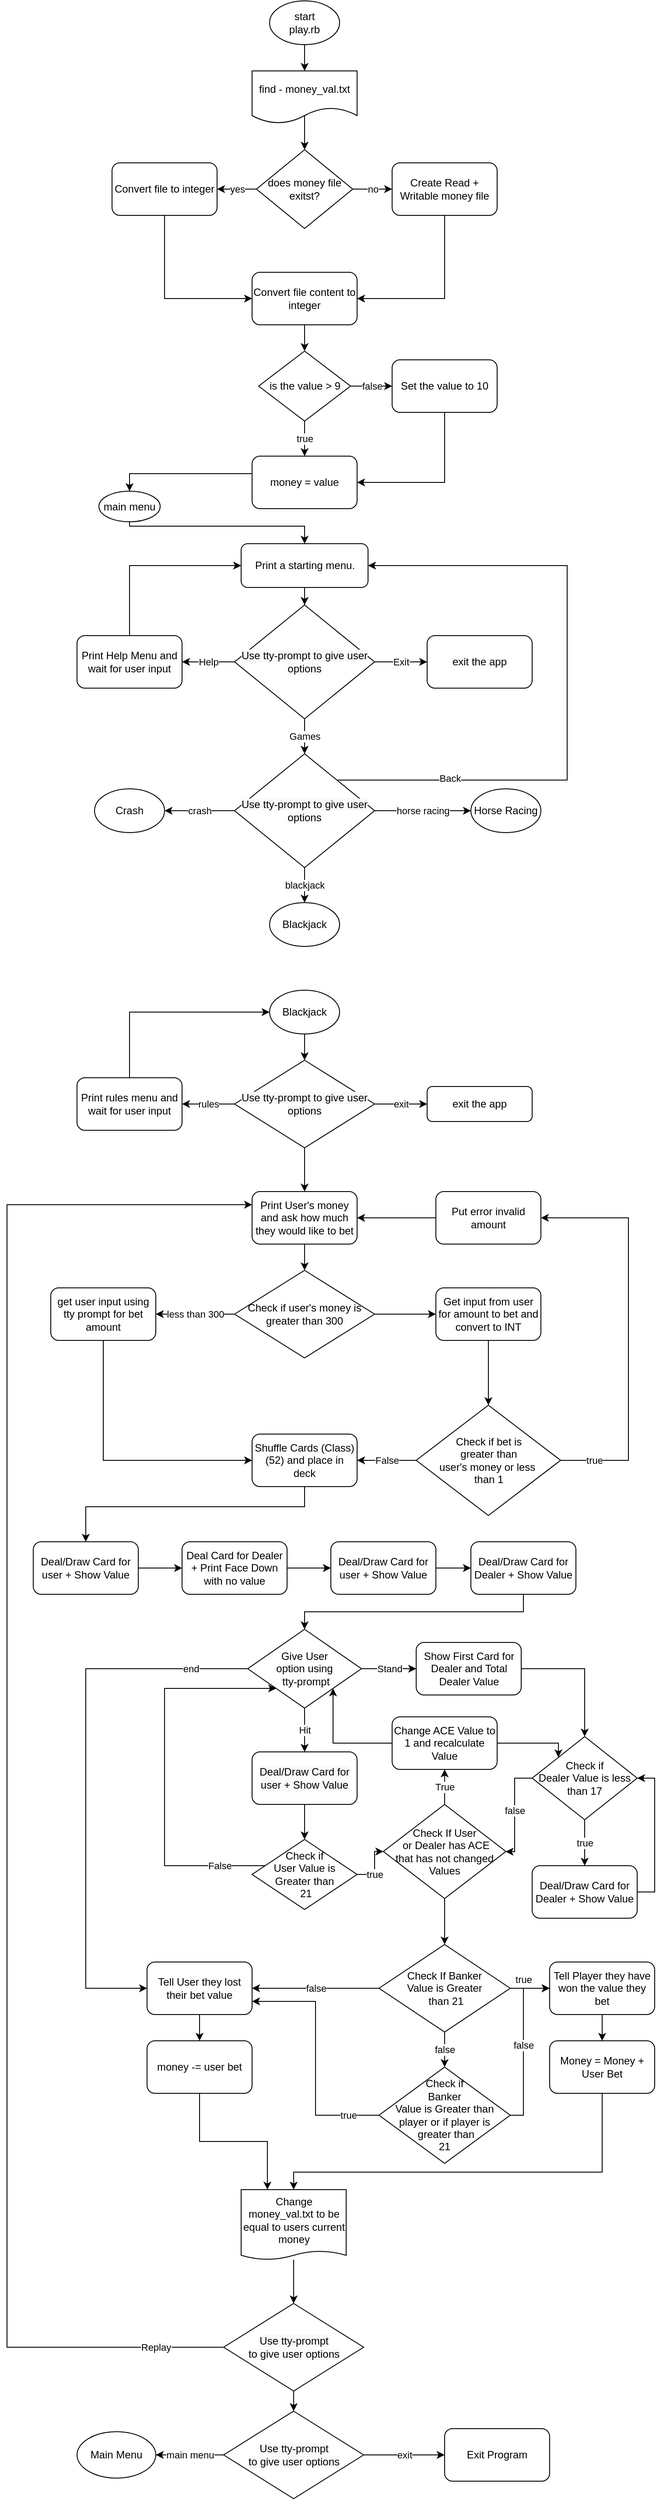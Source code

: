 <mxfile version="13.9.9" type="device"><diagram id="C5RBs43oDa-KdzZeNtuy" name="Page-1"><mxGraphModel dx="1892" dy="1344" grid="1" gridSize="10" guides="1" tooltips="1" connect="1" arrows="1" fold="1" page="1" pageScale="1" pageWidth="827" pageHeight="1169" math="0" shadow="0"><root><mxCell id="WIyWlLk6GJQsqaUBKTNV-0"/><mxCell id="WIyWlLk6GJQsqaUBKTNV-1" parent="WIyWlLk6GJQsqaUBKTNV-0"/><mxCell id="1suSq_pu80wYrE6zqtJM-9" style="edgeStyle=orthogonalEdgeStyle;rounded=0;orthogonalLoop=1;jettySize=auto;html=1;entryX=0.5;entryY=0;entryDx=0;entryDy=0;exitX=0.5;exitY=0.833;exitDx=0;exitDy=0;exitPerimeter=0;" parent="WIyWlLk6GJQsqaUBKTNV-1" source="1suSq_pu80wYrE6zqtJM-25" target="1suSq_pu80wYrE6zqtJM-4" edge="1"><mxGeometry relative="1" as="geometry"><mxPoint x="400" y="210" as="sourcePoint"/></mxGeometry></mxCell><mxCell id="1suSq_pu80wYrE6zqtJM-15" value="no" style="edgeStyle=orthogonalEdgeStyle;rounded=0;orthogonalLoop=1;jettySize=auto;html=1;entryX=0;entryY=0.5;entryDx=0;entryDy=0;" parent="WIyWlLk6GJQsqaUBKTNV-1" source="1suSq_pu80wYrE6zqtJM-4" target="1suSq_pu80wYrE6zqtJM-14" edge="1"><mxGeometry relative="1" as="geometry"/></mxCell><mxCell id="1suSq_pu80wYrE6zqtJM-22" value="yes" style="edgeStyle=orthogonalEdgeStyle;rounded=0;orthogonalLoop=1;jettySize=auto;html=1;" parent="WIyWlLk6GJQsqaUBKTNV-1" source="1suSq_pu80wYrE6zqtJM-4" target="1suSq_pu80wYrE6zqtJM-8" edge="1"><mxGeometry relative="1" as="geometry"/></mxCell><mxCell id="1suSq_pu80wYrE6zqtJM-4" value="does money file exitst?" style="rhombus;whiteSpace=wrap;html=1;" parent="WIyWlLk6GJQsqaUBKTNV-1" vertex="1"><mxGeometry x="345" y="240" width="110" height="90" as="geometry"/></mxCell><mxCell id="1suSq_pu80wYrE6zqtJM-29" style="edgeStyle=orthogonalEdgeStyle;rounded=0;orthogonalLoop=1;jettySize=auto;html=1;entryX=0;entryY=0.5;entryDx=0;entryDy=0;" parent="WIyWlLk6GJQsqaUBKTNV-1" source="1suSq_pu80wYrE6zqtJM-8" target="1suSq_pu80wYrE6zqtJM-27" edge="1"><mxGeometry relative="1" as="geometry"><mxPoint x="240" y="420" as="targetPoint"/><Array as="points"><mxPoint x="240" y="410"/></Array></mxGeometry></mxCell><mxCell id="1suSq_pu80wYrE6zqtJM-8" value="Convert file to integer" style="rounded=1;whiteSpace=wrap;html=1;" parent="WIyWlLk6GJQsqaUBKTNV-1" vertex="1"><mxGeometry x="180" y="255" width="120" height="60" as="geometry"/></mxCell><mxCell id="1suSq_pu80wYrE6zqtJM-30" style="edgeStyle=orthogonalEdgeStyle;rounded=0;orthogonalLoop=1;jettySize=auto;html=1;entryX=1;entryY=0.5;entryDx=0;entryDy=0;" parent="WIyWlLk6GJQsqaUBKTNV-1" source="1suSq_pu80wYrE6zqtJM-14" target="1suSq_pu80wYrE6zqtJM-27" edge="1"><mxGeometry relative="1" as="geometry"><mxPoint x="560" y="420" as="targetPoint"/><Array as="points"><mxPoint x="560" y="410"/></Array></mxGeometry></mxCell><mxCell id="1suSq_pu80wYrE6zqtJM-14" value="Create Read + Writable money file" style="rounded=1;whiteSpace=wrap;html=1;" parent="WIyWlLk6GJQsqaUBKTNV-1" vertex="1"><mxGeometry x="500" y="255" width="120" height="60" as="geometry"/></mxCell><mxCell id="1suSq_pu80wYrE6zqtJM-24" style="edgeStyle=orthogonalEdgeStyle;rounded=0;orthogonalLoop=1;jettySize=auto;html=1;" parent="WIyWlLk6GJQsqaUBKTNV-1" source="1suSq_pu80wYrE6zqtJM-23" edge="1"><mxGeometry relative="1" as="geometry"><mxPoint x="400" y="150" as="targetPoint"/></mxGeometry></mxCell><mxCell id="1suSq_pu80wYrE6zqtJM-23" value="start&lt;br&gt;play.rb" style="ellipse;whiteSpace=wrap;html=1;" parent="WIyWlLk6GJQsqaUBKTNV-1" vertex="1"><mxGeometry x="360" y="70" width="80" height="50" as="geometry"/></mxCell><mxCell id="1suSq_pu80wYrE6zqtJM-25" value="find - money_val.txt" style="shape=document;whiteSpace=wrap;html=1;boundedLbl=1;" parent="WIyWlLk6GJQsqaUBKTNV-1" vertex="1"><mxGeometry x="340" y="150" width="120" height="60" as="geometry"/></mxCell><mxCell id="1suSq_pu80wYrE6zqtJM-32" style="edgeStyle=orthogonalEdgeStyle;rounded=0;orthogonalLoop=1;jettySize=auto;html=1;" parent="WIyWlLk6GJQsqaUBKTNV-1" source="1suSq_pu80wYrE6zqtJM-27" target="1suSq_pu80wYrE6zqtJM-31" edge="1"><mxGeometry relative="1" as="geometry"/></mxCell><mxCell id="1suSq_pu80wYrE6zqtJM-27" value="Convert file content to integer" style="rounded=1;whiteSpace=wrap;html=1;" parent="WIyWlLk6GJQsqaUBKTNV-1" vertex="1"><mxGeometry x="340" y="380" width="120" height="60" as="geometry"/></mxCell><mxCell id="1suSq_pu80wYrE6zqtJM-36" value="false" style="edgeStyle=orthogonalEdgeStyle;rounded=0;orthogonalLoop=1;jettySize=auto;html=1;entryX=0;entryY=0.5;entryDx=0;entryDy=0;" parent="WIyWlLk6GJQsqaUBKTNV-1" source="1suSq_pu80wYrE6zqtJM-31" target="1suSq_pu80wYrE6zqtJM-34" edge="1"><mxGeometry relative="1" as="geometry"/></mxCell><mxCell id="1suSq_pu80wYrE6zqtJM-37" value="true" style="edgeStyle=orthogonalEdgeStyle;rounded=0;orthogonalLoop=1;jettySize=auto;html=1;entryX=0.5;entryY=0;entryDx=0;entryDy=0;" parent="WIyWlLk6GJQsqaUBKTNV-1" source="1suSq_pu80wYrE6zqtJM-31" target="1suSq_pu80wYrE6zqtJM-35" edge="1"><mxGeometry relative="1" as="geometry"/></mxCell><mxCell id="1suSq_pu80wYrE6zqtJM-31" value="is the value &amp;gt; 9" style="rhombus;whiteSpace=wrap;html=1;" parent="WIyWlLk6GJQsqaUBKTNV-1" vertex="1"><mxGeometry x="347.5" y="470" width="105" height="80" as="geometry"/></mxCell><mxCell id="1suSq_pu80wYrE6zqtJM-38" style="edgeStyle=orthogonalEdgeStyle;rounded=0;orthogonalLoop=1;jettySize=auto;html=1;entryX=1;entryY=0.5;entryDx=0;entryDy=0;" parent="WIyWlLk6GJQsqaUBKTNV-1" source="1suSq_pu80wYrE6zqtJM-34" target="1suSq_pu80wYrE6zqtJM-35" edge="1"><mxGeometry relative="1" as="geometry"><mxPoint x="560" y="630" as="targetPoint"/><Array as="points"><mxPoint x="560" y="620"/></Array></mxGeometry></mxCell><mxCell id="1suSq_pu80wYrE6zqtJM-34" value="Set the value to 10" style="rounded=1;whiteSpace=wrap;html=1;" parent="WIyWlLk6GJQsqaUBKTNV-1" vertex="1"><mxGeometry x="500" y="480" width="120" height="60" as="geometry"/></mxCell><mxCell id="1suSq_pu80wYrE6zqtJM-195" style="edgeStyle=orthogonalEdgeStyle;rounded=0;orthogonalLoop=1;jettySize=auto;html=1;entryX=0.5;entryY=0;entryDx=0;entryDy=0;" parent="WIyWlLk6GJQsqaUBKTNV-1" source="1suSq_pu80wYrE6zqtJM-35" target="1suSq_pu80wYrE6zqtJM-194" edge="1"><mxGeometry relative="1" as="geometry"><Array as="points"><mxPoint x="200" y="610"/></Array></mxGeometry></mxCell><mxCell id="1suSq_pu80wYrE6zqtJM-35" value="money = value" style="rounded=1;whiteSpace=wrap;html=1;" parent="WIyWlLk6GJQsqaUBKTNV-1" vertex="1"><mxGeometry x="340" y="590" width="120" height="60" as="geometry"/></mxCell><mxCell id="1suSq_pu80wYrE6zqtJM-53" style="edgeStyle=orthogonalEdgeStyle;rounded=0;orthogonalLoop=1;jettySize=auto;html=1;entryX=0.5;entryY=0;entryDx=0;entryDy=0;" parent="WIyWlLk6GJQsqaUBKTNV-1" source="1suSq_pu80wYrE6zqtJM-39" target="1suSq_pu80wYrE6zqtJM-44" edge="1"><mxGeometry relative="1" as="geometry"/></mxCell><mxCell id="1suSq_pu80wYrE6zqtJM-39" value="Print a starting menu.&lt;br&gt;" style="rounded=1;whiteSpace=wrap;html=1;" parent="WIyWlLk6GJQsqaUBKTNV-1" vertex="1"><mxGeometry x="327.5" y="690" width="145" height="50" as="geometry"/></mxCell><mxCell id="1suSq_pu80wYrE6zqtJM-55" style="edgeStyle=orthogonalEdgeStyle;rounded=0;orthogonalLoop=1;jettySize=auto;html=1;entryX=0;entryY=0.5;entryDx=0;entryDy=0;" parent="WIyWlLk6GJQsqaUBKTNV-1" source="1suSq_pu80wYrE6zqtJM-43" target="1suSq_pu80wYrE6zqtJM-39" edge="1"><mxGeometry relative="1" as="geometry"><Array as="points"><mxPoint x="200" y="715"/></Array></mxGeometry></mxCell><mxCell id="1suSq_pu80wYrE6zqtJM-43" value="Print Help Menu and wait for user input" style="rounded=1;whiteSpace=wrap;html=1;" parent="WIyWlLk6GJQsqaUBKTNV-1" vertex="1"><mxGeometry x="140" y="795" width="120" height="60" as="geometry"/></mxCell><mxCell id="1suSq_pu80wYrE6zqtJM-51" value="Help" style="edgeStyle=orthogonalEdgeStyle;rounded=0;orthogonalLoop=1;jettySize=auto;html=1;entryX=1;entryY=0.5;entryDx=0;entryDy=0;" parent="WIyWlLk6GJQsqaUBKTNV-1" source="1suSq_pu80wYrE6zqtJM-44" target="1suSq_pu80wYrE6zqtJM-43" edge="1"><mxGeometry relative="1" as="geometry"/></mxCell><mxCell id="1suSq_pu80wYrE6zqtJM-56" value="Exit" style="edgeStyle=orthogonalEdgeStyle;rounded=0;orthogonalLoop=1;jettySize=auto;html=1;entryX=0;entryY=0.5;entryDx=0;entryDy=0;" parent="WIyWlLk6GJQsqaUBKTNV-1" source="1suSq_pu80wYrE6zqtJM-44" target="1suSq_pu80wYrE6zqtJM-45" edge="1"><mxGeometry relative="1" as="geometry"/></mxCell><mxCell id="1suSq_pu80wYrE6zqtJM-57" value="Games" style="edgeStyle=orthogonalEdgeStyle;rounded=0;orthogonalLoop=1;jettySize=auto;html=1;entryX=0.5;entryY=0;entryDx=0;entryDy=0;" parent="WIyWlLk6GJQsqaUBKTNV-1" source="1suSq_pu80wYrE6zqtJM-44" target="1suSq_pu80wYrE6zqtJM-48" edge="1"><mxGeometry relative="1" as="geometry"/></mxCell><mxCell id="1suSq_pu80wYrE6zqtJM-44" value="&lt;span style=&quot;color: rgb(0 , 0 , 0) ; font-family: &amp;#34;helvetica&amp;#34; ; font-size: 12px ; font-style: normal ; font-weight: 400 ; letter-spacing: normal ; text-align: center ; text-indent: 0px ; text-transform: none ; word-spacing: 0px ; background-color: rgb(248 , 249 , 250) ; display: inline ; float: none&quot;&gt;Use tty-prompt to give user options&lt;/span&gt;" style="rhombus;whiteSpace=wrap;html=1;" parent="WIyWlLk6GJQsqaUBKTNV-1" vertex="1"><mxGeometry x="320" y="760" width="160" height="130" as="geometry"/></mxCell><mxCell id="1suSq_pu80wYrE6zqtJM-45" value="exit the app" style="rounded=1;whiteSpace=wrap;html=1;" parent="WIyWlLk6GJQsqaUBKTNV-1" vertex="1"><mxGeometry x="540" y="795" width="120" height="60" as="geometry"/></mxCell><mxCell id="1suSq_pu80wYrE6zqtJM-58" style="edgeStyle=orthogonalEdgeStyle;rounded=0;orthogonalLoop=1;jettySize=auto;html=1;entryX=1;entryY=0.5;entryDx=0;entryDy=0;" parent="WIyWlLk6GJQsqaUBKTNV-1" source="1suSq_pu80wYrE6zqtJM-48" target="1suSq_pu80wYrE6zqtJM-39" edge="1"><mxGeometry relative="1" as="geometry"><Array as="points"><mxPoint x="700" y="960"/><mxPoint x="700" y="715"/></Array></mxGeometry></mxCell><mxCell id="1suSq_pu80wYrE6zqtJM-59" value="Back" style="edgeLabel;html=1;align=center;verticalAlign=middle;resizable=0;points=[];" parent="1suSq_pu80wYrE6zqtJM-58" vertex="1" connectable="0"><mxGeometry x="-0.65" y="2" relative="1" as="geometry"><mxPoint as="offset"/></mxGeometry></mxCell><mxCell id="1suSq_pu80wYrE6zqtJM-65" value="horse racing" style="edgeStyle=orthogonalEdgeStyle;rounded=0;orthogonalLoop=1;jettySize=auto;html=1;entryX=0;entryY=0.5;entryDx=0;entryDy=0;" parent="WIyWlLk6GJQsqaUBKTNV-1" source="1suSq_pu80wYrE6zqtJM-48" target="1suSq_pu80wYrE6zqtJM-64" edge="1"><mxGeometry relative="1" as="geometry"/></mxCell><mxCell id="1suSq_pu80wYrE6zqtJM-66" value="crash" style="edgeStyle=orthogonalEdgeStyle;rounded=0;orthogonalLoop=1;jettySize=auto;html=1;entryX=1;entryY=0.5;entryDx=0;entryDy=0;" parent="WIyWlLk6GJQsqaUBKTNV-1" source="1suSq_pu80wYrE6zqtJM-48" target="1suSq_pu80wYrE6zqtJM-63" edge="1"><mxGeometry relative="1" as="geometry"/></mxCell><mxCell id="1suSq_pu80wYrE6zqtJM-67" value="blackjack" style="edgeStyle=orthogonalEdgeStyle;rounded=0;orthogonalLoop=1;jettySize=auto;html=1;entryX=0.5;entryY=0;entryDx=0;entryDy=0;" parent="WIyWlLk6GJQsqaUBKTNV-1" source="1suSq_pu80wYrE6zqtJM-48" target="1suSq_pu80wYrE6zqtJM-62" edge="1"><mxGeometry relative="1" as="geometry"/></mxCell><mxCell id="1suSq_pu80wYrE6zqtJM-48" value="&lt;span style=&quot;color: rgb(0 , 0 , 0) ; font-family: &amp;#34;helvetica&amp;#34; ; font-size: 12px ; font-style: normal ; font-weight: 400 ; letter-spacing: normal ; text-align: center ; text-indent: 0px ; text-transform: none ; word-spacing: 0px ; background-color: rgb(248 , 249 , 250) ; display: inline ; float: none&quot;&gt;Use tty-prompt to give user options&lt;/span&gt;&lt;span style=&quot;color: rgb(0 , 0 , 0) ; font-family: &amp;#34;helvetica&amp;#34; ; font-size: 12px ; font-style: normal ; font-weight: 400 ; letter-spacing: normal ; text-align: center ; text-indent: 0px ; text-transform: none ; word-spacing: 0px ; background-color: rgb(248 , 249 , 250) ; display: inline ; float: none&quot;&gt;&lt;br&gt;&lt;/span&gt;" style="rhombus;whiteSpace=wrap;html=1;" parent="WIyWlLk6GJQsqaUBKTNV-1" vertex="1"><mxGeometry x="320" y="930" width="160" height="130" as="geometry"/></mxCell><mxCell id="1suSq_pu80wYrE6zqtJM-62" value="Blackjack" style="ellipse;whiteSpace=wrap;html=1;" parent="WIyWlLk6GJQsqaUBKTNV-1" vertex="1"><mxGeometry x="360" y="1100" width="80" height="50" as="geometry"/></mxCell><mxCell id="1suSq_pu80wYrE6zqtJM-63" value="Crash" style="ellipse;whiteSpace=wrap;html=1;" parent="WIyWlLk6GJQsqaUBKTNV-1" vertex="1"><mxGeometry x="160" y="970" width="80" height="50" as="geometry"/></mxCell><mxCell id="1suSq_pu80wYrE6zqtJM-64" value="Horse Racing" style="ellipse;whiteSpace=wrap;html=1;" parent="WIyWlLk6GJQsqaUBKTNV-1" vertex="1"><mxGeometry x="590" y="970" width="80" height="50" as="geometry"/></mxCell><mxCell id="1suSq_pu80wYrE6zqtJM-72" style="edgeStyle=orthogonalEdgeStyle;rounded=0;orthogonalLoop=1;jettySize=auto;html=1;entryX=0.5;entryY=0;entryDx=0;entryDy=0;" parent="WIyWlLk6GJQsqaUBKTNV-1" source="1suSq_pu80wYrE6zqtJM-69" target="1suSq_pu80wYrE6zqtJM-71" edge="1"><mxGeometry relative="1" as="geometry"/></mxCell><mxCell id="1suSq_pu80wYrE6zqtJM-69" value="Blackjack" style="ellipse;whiteSpace=wrap;html=1;" parent="WIyWlLk6GJQsqaUBKTNV-1" vertex="1"><mxGeometry x="360" y="1200" width="80" height="50" as="geometry"/></mxCell><mxCell id="1suSq_pu80wYrE6zqtJM-75" value="rules" style="edgeStyle=orthogonalEdgeStyle;rounded=0;orthogonalLoop=1;jettySize=auto;html=1;entryX=1;entryY=0.5;entryDx=0;entryDy=0;" parent="WIyWlLk6GJQsqaUBKTNV-1" source="1suSq_pu80wYrE6zqtJM-71" target="1suSq_pu80wYrE6zqtJM-74" edge="1"><mxGeometry relative="1" as="geometry"/></mxCell><mxCell id="1suSq_pu80wYrE6zqtJM-79" value="exit" style="edgeStyle=orthogonalEdgeStyle;rounded=0;orthogonalLoop=1;jettySize=auto;html=1;" parent="WIyWlLk6GJQsqaUBKTNV-1" source="1suSq_pu80wYrE6zqtJM-71" target="1suSq_pu80wYrE6zqtJM-77" edge="1"><mxGeometry relative="1" as="geometry"/></mxCell><mxCell id="1suSq_pu80wYrE6zqtJM-81" value="" style="edgeStyle=orthogonalEdgeStyle;rounded=0;orthogonalLoop=1;jettySize=auto;html=1;" parent="WIyWlLk6GJQsqaUBKTNV-1" source="1suSq_pu80wYrE6zqtJM-71" target="1suSq_pu80wYrE6zqtJM-80" edge="1"><mxGeometry relative="1" as="geometry"/></mxCell><mxCell id="1suSq_pu80wYrE6zqtJM-71" value="&lt;span style=&quot;color: rgb(0 , 0 , 0) ; font-family: &amp;#34;helvetica&amp;#34; ; font-size: 12px ; font-style: normal ; font-weight: 400 ; letter-spacing: normal ; text-align: center ; text-indent: 0px ; text-transform: none ; word-spacing: 0px ; background-color: rgb(248 , 249 , 250) ; display: inline ; float: none&quot;&gt;Use tty-prompt to give user options&lt;/span&gt;&lt;span style=&quot;color: rgb(0 , 0 , 0) ; font-family: &amp;#34;helvetica&amp;#34; ; font-size: 12px ; font-style: normal ; font-weight: 400 ; letter-spacing: normal ; text-align: center ; text-indent: 0px ; text-transform: none ; word-spacing: 0px ; background-color: rgb(248 , 249 , 250) ; display: inline ; float: none&quot;&gt;&lt;br&gt;&lt;/span&gt;" style="rhombus;whiteSpace=wrap;html=1;" parent="WIyWlLk6GJQsqaUBKTNV-1" vertex="1"><mxGeometry x="320" y="1280" width="160" height="100" as="geometry"/></mxCell><mxCell id="1suSq_pu80wYrE6zqtJM-76" style="edgeStyle=orthogonalEdgeStyle;rounded=0;orthogonalLoop=1;jettySize=auto;html=1;entryX=0;entryY=0.5;entryDx=0;entryDy=0;" parent="WIyWlLk6GJQsqaUBKTNV-1" source="1suSq_pu80wYrE6zqtJM-74" target="1suSq_pu80wYrE6zqtJM-69" edge="1"><mxGeometry relative="1" as="geometry"><Array as="points"><mxPoint x="200" y="1225"/></Array></mxGeometry></mxCell><mxCell id="1suSq_pu80wYrE6zqtJM-74" value="Print rules menu and wait for user input" style="rounded=1;whiteSpace=wrap;html=1;" parent="WIyWlLk6GJQsqaUBKTNV-1" vertex="1"><mxGeometry x="140" y="1300" width="120" height="60" as="geometry"/></mxCell><mxCell id="1suSq_pu80wYrE6zqtJM-77" value="exit the app" style="rounded=1;whiteSpace=wrap;html=1;" parent="WIyWlLk6GJQsqaUBKTNV-1" vertex="1"><mxGeometry x="540" y="1310" width="120" height="40" as="geometry"/></mxCell><mxCell id="1suSq_pu80wYrE6zqtJM-87" value="" style="edgeStyle=orthogonalEdgeStyle;rounded=0;orthogonalLoop=1;jettySize=auto;html=1;" parent="WIyWlLk6GJQsqaUBKTNV-1" source="1suSq_pu80wYrE6zqtJM-80" target="1suSq_pu80wYrE6zqtJM-82" edge="1"><mxGeometry relative="1" as="geometry"/></mxCell><mxCell id="1suSq_pu80wYrE6zqtJM-80" value="Print User's money and ask how much they would like to bet" style="rounded=1;whiteSpace=wrap;html=1;" parent="WIyWlLk6GJQsqaUBKTNV-1" vertex="1"><mxGeometry x="340" y="1430" width="120" height="60" as="geometry"/></mxCell><mxCell id="1suSq_pu80wYrE6zqtJM-85" value="less than 300" style="edgeStyle=orthogonalEdgeStyle;rounded=0;orthogonalLoop=1;jettySize=auto;html=1;" parent="WIyWlLk6GJQsqaUBKTNV-1" source="1suSq_pu80wYrE6zqtJM-82" target="1suSq_pu80wYrE6zqtJM-83" edge="1"><mxGeometry relative="1" as="geometry"/></mxCell><mxCell id="1suSq_pu80wYrE6zqtJM-86" value="" style="edgeStyle=orthogonalEdgeStyle;rounded=0;orthogonalLoop=1;jettySize=auto;html=1;" parent="WIyWlLk6GJQsqaUBKTNV-1" source="1suSq_pu80wYrE6zqtJM-82" target="1suSq_pu80wYrE6zqtJM-84" edge="1"><mxGeometry relative="1" as="geometry"/></mxCell><mxCell id="1suSq_pu80wYrE6zqtJM-82" value="Check if user's money is greater than 300" style="rhombus;whiteSpace=wrap;html=1;" parent="WIyWlLk6GJQsqaUBKTNV-1" vertex="1"><mxGeometry x="320" y="1520" width="160" height="100" as="geometry"/></mxCell><mxCell id="1suSq_pu80wYrE6zqtJM-97" style="edgeStyle=orthogonalEdgeStyle;rounded=0;orthogonalLoop=1;jettySize=auto;html=1;entryX=0;entryY=0.5;entryDx=0;entryDy=0;" parent="WIyWlLk6GJQsqaUBKTNV-1" source="1suSq_pu80wYrE6zqtJM-83" target="1suSq_pu80wYrE6zqtJM-95" edge="1"><mxGeometry relative="1" as="geometry"><Array as="points"><mxPoint x="170" y="1737"/></Array></mxGeometry></mxCell><mxCell id="1suSq_pu80wYrE6zqtJM-83" value="get user input using tty prompt for bet amount" style="rounded=1;whiteSpace=wrap;html=1;" parent="WIyWlLk6GJQsqaUBKTNV-1" vertex="1"><mxGeometry x="110" y="1540" width="120" height="60" as="geometry"/></mxCell><mxCell id="1suSq_pu80wYrE6zqtJM-91" value="" style="edgeStyle=orthogonalEdgeStyle;rounded=0;orthogonalLoop=1;jettySize=auto;html=1;" parent="WIyWlLk6GJQsqaUBKTNV-1" source="1suSq_pu80wYrE6zqtJM-84" target="1suSq_pu80wYrE6zqtJM-90" edge="1"><mxGeometry relative="1" as="geometry"/></mxCell><mxCell id="1suSq_pu80wYrE6zqtJM-84" value="Get input from user for amount to bet and convert to INT" style="rounded=1;whiteSpace=wrap;html=1;" parent="WIyWlLk6GJQsqaUBKTNV-1" vertex="1"><mxGeometry x="550" y="1540" width="120" height="60" as="geometry"/></mxCell><mxCell id="1suSq_pu80wYrE6zqtJM-92" value="true" style="edgeStyle=orthogonalEdgeStyle;rounded=0;orthogonalLoop=1;jettySize=auto;html=1;" parent="WIyWlLk6GJQsqaUBKTNV-1" source="1suSq_pu80wYrE6zqtJM-90" target="1suSq_pu80wYrE6zqtJM-93" edge="1"><mxGeometry x="-0.835" relative="1" as="geometry"><mxPoint x="760" y="1490" as="targetPoint"/><Array as="points"><mxPoint x="770" y="1737"/><mxPoint x="770" y="1460"/></Array><mxPoint x="1" as="offset"/></mxGeometry></mxCell><mxCell id="1suSq_pu80wYrE6zqtJM-96" value="False" style="edgeStyle=orthogonalEdgeStyle;rounded=0;orthogonalLoop=1;jettySize=auto;html=1;entryX=1;entryY=0.5;entryDx=0;entryDy=0;" parent="WIyWlLk6GJQsqaUBKTNV-1" source="1suSq_pu80wYrE6zqtJM-90" target="1suSq_pu80wYrE6zqtJM-95" edge="1"><mxGeometry relative="1" as="geometry"/></mxCell><mxCell id="1suSq_pu80wYrE6zqtJM-90" value="Check if bet is &lt;br&gt;greater than &lt;br&gt;user's money or less&amp;nbsp;&lt;br&gt;than 1" style="rhombus;whiteSpace=wrap;html=1;rounded=1;arcSize=0;" parent="WIyWlLk6GJQsqaUBKTNV-1" vertex="1"><mxGeometry x="527.5" y="1674" width="165" height="126" as="geometry"/></mxCell><mxCell id="1suSq_pu80wYrE6zqtJM-94" style="edgeStyle=orthogonalEdgeStyle;rounded=0;orthogonalLoop=1;jettySize=auto;html=1;entryX=1;entryY=0.5;entryDx=0;entryDy=0;" parent="WIyWlLk6GJQsqaUBKTNV-1" source="1suSq_pu80wYrE6zqtJM-93" target="1suSq_pu80wYrE6zqtJM-80" edge="1"><mxGeometry relative="1" as="geometry"/></mxCell><mxCell id="1suSq_pu80wYrE6zqtJM-93" value="Put error invalid amount" style="rounded=1;whiteSpace=wrap;html=1;" parent="WIyWlLk6GJQsqaUBKTNV-1" vertex="1"><mxGeometry x="550" y="1430" width="120" height="60" as="geometry"/></mxCell><mxCell id="1suSq_pu80wYrE6zqtJM-102" style="edgeStyle=orthogonalEdgeStyle;rounded=0;orthogonalLoop=1;jettySize=auto;html=1;entryX=0.5;entryY=0;entryDx=0;entryDy=0;" parent="WIyWlLk6GJQsqaUBKTNV-1" source="1suSq_pu80wYrE6zqtJM-95" target="1suSq_pu80wYrE6zqtJM-98" edge="1"><mxGeometry relative="1" as="geometry"><Array as="points"><mxPoint x="400" y="1790"/><mxPoint x="150" y="1790"/></Array></mxGeometry></mxCell><mxCell id="1suSq_pu80wYrE6zqtJM-95" value="Shuffle Cards (Class)(52) and place in deck" style="rounded=1;whiteSpace=wrap;html=1;" parent="WIyWlLk6GJQsqaUBKTNV-1" vertex="1"><mxGeometry x="340" y="1707" width="120" height="60" as="geometry"/></mxCell><mxCell id="1suSq_pu80wYrE6zqtJM-103" style="edgeStyle=orthogonalEdgeStyle;rounded=0;orthogonalLoop=1;jettySize=auto;html=1;entryX=0;entryY=0.5;entryDx=0;entryDy=0;" parent="WIyWlLk6GJQsqaUBKTNV-1" source="1suSq_pu80wYrE6zqtJM-98" target="1suSq_pu80wYrE6zqtJM-100" edge="1"><mxGeometry relative="1" as="geometry"/></mxCell><mxCell id="1suSq_pu80wYrE6zqtJM-98" value="Deal/Draw Card for user + Show Value" style="rounded=1;whiteSpace=wrap;html=1;" parent="WIyWlLk6GJQsqaUBKTNV-1" vertex="1"><mxGeometry x="90" y="1830" width="120" height="60" as="geometry"/></mxCell><mxCell id="1suSq_pu80wYrE6zqtJM-105" style="edgeStyle=orthogonalEdgeStyle;rounded=0;orthogonalLoop=1;jettySize=auto;html=1;" parent="WIyWlLk6GJQsqaUBKTNV-1" source="1suSq_pu80wYrE6zqtJM-100" target="1suSq_pu80wYrE6zqtJM-104" edge="1"><mxGeometry relative="1" as="geometry"/></mxCell><mxCell id="1suSq_pu80wYrE6zqtJM-100" value="Deal Card for Dealer + Print Face Down with no value" style="rounded=1;whiteSpace=wrap;html=1;" parent="WIyWlLk6GJQsqaUBKTNV-1" vertex="1"><mxGeometry x="260" y="1830" width="120" height="60" as="geometry"/></mxCell><mxCell id="1suSq_pu80wYrE6zqtJM-107" style="edgeStyle=orthogonalEdgeStyle;rounded=0;orthogonalLoop=1;jettySize=auto;html=1;" parent="WIyWlLk6GJQsqaUBKTNV-1" source="1suSq_pu80wYrE6zqtJM-104" target="1suSq_pu80wYrE6zqtJM-106" edge="1"><mxGeometry relative="1" as="geometry"/></mxCell><mxCell id="1suSq_pu80wYrE6zqtJM-104" value="Deal/Draw Card for user + Show Value" style="rounded=1;whiteSpace=wrap;html=1;" parent="WIyWlLk6GJQsqaUBKTNV-1" vertex="1"><mxGeometry x="430" y="1830" width="120" height="60" as="geometry"/></mxCell><mxCell id="1suSq_pu80wYrE6zqtJM-109" style="edgeStyle=orthogonalEdgeStyle;rounded=0;orthogonalLoop=1;jettySize=auto;html=1;entryX=0.5;entryY=0;entryDx=0;entryDy=0;" parent="WIyWlLk6GJQsqaUBKTNV-1" source="1suSq_pu80wYrE6zqtJM-106" target="1suSq_pu80wYrE6zqtJM-108" edge="1"><mxGeometry relative="1" as="geometry"><Array as="points"><mxPoint x="650" y="1910"/><mxPoint x="400" y="1910"/></Array></mxGeometry></mxCell><mxCell id="1suSq_pu80wYrE6zqtJM-106" value="Deal/Draw Card for Dealer + Show Value" style="rounded=1;whiteSpace=wrap;html=1;" parent="WIyWlLk6GJQsqaUBKTNV-1" vertex="1"><mxGeometry x="590" y="1830" width="120" height="60" as="geometry"/></mxCell><mxCell id="1suSq_pu80wYrE6zqtJM-115" value="Hit" style="edgeStyle=orthogonalEdgeStyle;rounded=0;orthogonalLoop=1;jettySize=auto;html=1;entryX=0.5;entryY=0;entryDx=0;entryDy=0;" parent="WIyWlLk6GJQsqaUBKTNV-1" source="1suSq_pu80wYrE6zqtJM-108" target="1suSq_pu80wYrE6zqtJM-114" edge="1"><mxGeometry relative="1" as="geometry"/></mxCell><mxCell id="1suSq_pu80wYrE6zqtJM-126" value="Stand" style="edgeStyle=orthogonalEdgeStyle;rounded=0;orthogonalLoop=1;jettySize=auto;html=1;entryX=0;entryY=0.5;entryDx=0;entryDy=0;" parent="WIyWlLk6GJQsqaUBKTNV-1" source="1suSq_pu80wYrE6zqtJM-108" target="1suSq_pu80wYrE6zqtJM-125" edge="1"><mxGeometry relative="1" as="geometry"/></mxCell><mxCell id="1suSq_pu80wYrE6zqtJM-182" value="end" style="edgeStyle=orthogonalEdgeStyle;rounded=0;orthogonalLoop=1;jettySize=auto;html=1;entryX=0;entryY=0.5;entryDx=0;entryDy=0;" parent="WIyWlLk6GJQsqaUBKTNV-1" source="1suSq_pu80wYrE6zqtJM-108" target="1suSq_pu80wYrE6zqtJM-177" edge="1"><mxGeometry x="-0.79" relative="1" as="geometry"><Array as="points"><mxPoint x="150" y="1975"/><mxPoint x="150" y="2340"/></Array><mxPoint as="offset"/></mxGeometry></mxCell><mxCell id="1suSq_pu80wYrE6zqtJM-108" value="Give User &lt;br&gt;option using&lt;br&gt;&amp;nbsp;tty-prompt" style="rhombus;whiteSpace=wrap;html=1;" parent="WIyWlLk6GJQsqaUBKTNV-1" vertex="1"><mxGeometry x="335" y="1930" width="130" height="90" as="geometry"/></mxCell><mxCell id="1suSq_pu80wYrE6zqtJM-118" style="edgeStyle=orthogonalEdgeStyle;rounded=0;orthogonalLoop=1;jettySize=auto;html=1;entryX=0.5;entryY=0;entryDx=0;entryDy=0;" parent="WIyWlLk6GJQsqaUBKTNV-1" source="1suSq_pu80wYrE6zqtJM-114" target="1suSq_pu80wYrE6zqtJM-117" edge="1"><mxGeometry relative="1" as="geometry"/></mxCell><mxCell id="1suSq_pu80wYrE6zqtJM-114" value="&lt;meta charset=&quot;utf-8&quot;&gt;&lt;span style=&quot;color: rgb(0, 0, 0); font-family: helvetica; font-size: 12px; font-style: normal; font-weight: 400; letter-spacing: normal; text-align: center; text-indent: 0px; text-transform: none; word-spacing: 0px; background-color: rgb(248, 249, 250); display: inline; float: none;&quot;&gt;Deal/Draw Card for user + Show Value&lt;/span&gt;" style="rounded=1;whiteSpace=wrap;html=1;" parent="WIyWlLk6GJQsqaUBKTNV-1" vertex="1"><mxGeometry x="340" y="2070" width="120" height="60" as="geometry"/></mxCell><mxCell id="1suSq_pu80wYrE6zqtJM-142" value="False" style="edgeStyle=orthogonalEdgeStyle;rounded=0;orthogonalLoop=1;jettySize=auto;html=1;entryX=0;entryY=1;entryDx=0;entryDy=0;" parent="WIyWlLk6GJQsqaUBKTNV-1" source="1suSq_pu80wYrE6zqtJM-117" target="1suSq_pu80wYrE6zqtJM-108" edge="1"><mxGeometry x="-0.767" relative="1" as="geometry"><Array as="points"><mxPoint x="240" y="2200"/><mxPoint x="240" y="1998"/></Array><mxPoint as="offset"/></mxGeometry></mxCell><mxCell id="1suSq_pu80wYrE6zqtJM-146" value="true" style="edgeStyle=orthogonalEdgeStyle;rounded=0;orthogonalLoop=1;jettySize=auto;html=1;entryX=0;entryY=0.5;entryDx=0;entryDy=0;" parent="WIyWlLk6GJQsqaUBKTNV-1" source="1suSq_pu80wYrE6zqtJM-117" target="1suSq_pu80wYrE6zqtJM-143" edge="1"><mxGeometry x="-0.288" relative="1" as="geometry"><mxPoint as="offset"/></mxGeometry></mxCell><mxCell id="1suSq_pu80wYrE6zqtJM-117" value="Check if &lt;br&gt;User Value is &lt;br&gt;Greater than&lt;br&gt;&amp;nbsp;21" style="rhombus;whiteSpace=wrap;html=1;" parent="WIyWlLk6GJQsqaUBKTNV-1" vertex="1"><mxGeometry x="340" y="2170" width="120" height="80" as="geometry"/></mxCell><mxCell id="1suSq_pu80wYrE6zqtJM-128" style="edgeStyle=orthogonalEdgeStyle;rounded=0;orthogonalLoop=1;jettySize=auto;html=1;entryX=0.5;entryY=0;entryDx=0;entryDy=0;" parent="WIyWlLk6GJQsqaUBKTNV-1" source="1suSq_pu80wYrE6zqtJM-125" target="1suSq_pu80wYrE6zqtJM-127" edge="1"><mxGeometry relative="1" as="geometry"/></mxCell><mxCell id="1suSq_pu80wYrE6zqtJM-125" value="Show First Card for Dealer and Total Dealer Value" style="rounded=1;whiteSpace=wrap;html=1;" parent="WIyWlLk6GJQsqaUBKTNV-1" vertex="1"><mxGeometry x="527.5" y="1945" width="120" height="60" as="geometry"/></mxCell><mxCell id="1suSq_pu80wYrE6zqtJM-132" value="true" style="edgeStyle=orthogonalEdgeStyle;rounded=0;orthogonalLoop=1;jettySize=auto;html=1;entryX=0.5;entryY=0;entryDx=0;entryDy=0;" parent="WIyWlLk6GJQsqaUBKTNV-1" source="1suSq_pu80wYrE6zqtJM-127" target="1suSq_pu80wYrE6zqtJM-131" edge="1"><mxGeometry relative="1" as="geometry"/></mxCell><mxCell id="1suSq_pu80wYrE6zqtJM-145" value="false" style="edgeStyle=orthogonalEdgeStyle;rounded=0;orthogonalLoop=1;jettySize=auto;html=1;" parent="WIyWlLk6GJQsqaUBKTNV-1" source="1suSq_pu80wYrE6zqtJM-127" target="1suSq_pu80wYrE6zqtJM-143" edge="1"><mxGeometry relative="1" as="geometry"><Array as="points"><mxPoint x="640" y="2100"/><mxPoint x="640" y="2184"/></Array></mxGeometry></mxCell><mxCell id="1suSq_pu80wYrE6zqtJM-127" value="Check if &lt;br&gt;Dealer Value is less than 17" style="rhombus;whiteSpace=wrap;html=1;" parent="WIyWlLk6GJQsqaUBKTNV-1" vertex="1"><mxGeometry x="660" y="2052.5" width="120" height="95" as="geometry"/></mxCell><mxCell id="1suSq_pu80wYrE6zqtJM-133" style="edgeStyle=orthogonalEdgeStyle;rounded=0;orthogonalLoop=1;jettySize=auto;html=1;entryX=1;entryY=0.5;entryDx=0;entryDy=0;" parent="WIyWlLk6GJQsqaUBKTNV-1" source="1suSq_pu80wYrE6zqtJM-131" target="1suSq_pu80wYrE6zqtJM-127" edge="1"><mxGeometry relative="1" as="geometry"><Array as="points"><mxPoint x="800" y="2230"/><mxPoint x="800" y="2100"/></Array></mxGeometry></mxCell><mxCell id="1suSq_pu80wYrE6zqtJM-131" value="Deal/Draw Card for Dealer + Show Value" style="rounded=1;whiteSpace=wrap;html=1;" parent="WIyWlLk6GJQsqaUBKTNV-1" vertex="1"><mxGeometry x="660" y="2200" width="120" height="60" as="geometry"/></mxCell><mxCell id="1suSq_pu80wYrE6zqtJM-149" value="True" style="edgeStyle=orthogonalEdgeStyle;rounded=0;orthogonalLoop=1;jettySize=auto;html=1;" parent="WIyWlLk6GJQsqaUBKTNV-1" source="1suSq_pu80wYrE6zqtJM-143" target="1suSq_pu80wYrE6zqtJM-147" edge="1"><mxGeometry relative="1" as="geometry"/></mxCell><mxCell id="1suSq_pu80wYrE6zqtJM-158" style="edgeStyle=orthogonalEdgeStyle;rounded=0;orthogonalLoop=1;jettySize=auto;html=1;entryX=0.5;entryY=0;entryDx=0;entryDy=0;" parent="WIyWlLk6GJQsqaUBKTNV-1" source="1suSq_pu80wYrE6zqtJM-143" target="1suSq_pu80wYrE6zqtJM-157" edge="1"><mxGeometry relative="1" as="geometry"/></mxCell><mxCell id="1suSq_pu80wYrE6zqtJM-143" value="Check If User&lt;br&gt;&amp;nbsp;or Dealer has ACE&lt;br&gt;that has not changed Values" style="rhombus;whiteSpace=wrap;html=1;" parent="WIyWlLk6GJQsqaUBKTNV-1" vertex="1"><mxGeometry x="490" y="2130" width="140" height="107.5" as="geometry"/></mxCell><mxCell id="1suSq_pu80wYrE6zqtJM-152" style="edgeStyle=orthogonalEdgeStyle;rounded=0;orthogonalLoop=1;jettySize=auto;html=1;entryX=1;entryY=1;entryDx=0;entryDy=0;" parent="WIyWlLk6GJQsqaUBKTNV-1" source="1suSq_pu80wYrE6zqtJM-147" target="1suSq_pu80wYrE6zqtJM-108" edge="1"><mxGeometry relative="1" as="geometry"/></mxCell><mxCell id="1suSq_pu80wYrE6zqtJM-153" style="edgeStyle=orthogonalEdgeStyle;rounded=0;orthogonalLoop=1;jettySize=auto;html=1;entryX=0;entryY=0;entryDx=0;entryDy=0;" parent="WIyWlLk6GJQsqaUBKTNV-1" source="1suSq_pu80wYrE6zqtJM-147" target="1suSq_pu80wYrE6zqtJM-127" edge="1"><mxGeometry relative="1" as="geometry"><Array as="points"><mxPoint x="690" y="2060"/></Array></mxGeometry></mxCell><mxCell id="1suSq_pu80wYrE6zqtJM-147" value="Change ACE Value to 1 and recalculate Value" style="rounded=1;whiteSpace=wrap;html=1;" parent="WIyWlLk6GJQsqaUBKTNV-1" vertex="1"><mxGeometry x="500" y="2030" width="120" height="60" as="geometry"/></mxCell><mxCell id="1suSq_pu80wYrE6zqtJM-165" value="false" style="edgeStyle=orthogonalEdgeStyle;rounded=0;orthogonalLoop=1;jettySize=auto;html=1;entryX=0.5;entryY=0;entryDx=0;entryDy=0;" parent="WIyWlLk6GJQsqaUBKTNV-1" source="1suSq_pu80wYrE6zqtJM-157" target="1suSq_pu80wYrE6zqtJM-164" edge="1"><mxGeometry relative="1" as="geometry"/></mxCell><mxCell id="1suSq_pu80wYrE6zqtJM-176" value="true" style="edgeStyle=orthogonalEdgeStyle;rounded=0;orthogonalLoop=1;jettySize=auto;html=1;entryX=0;entryY=0.5;entryDx=0;entryDy=0;" parent="WIyWlLk6GJQsqaUBKTNV-1" source="1suSq_pu80wYrE6zqtJM-157" target="1suSq_pu80wYrE6zqtJM-168" edge="1"><mxGeometry x="-0.333" y="10" relative="1" as="geometry"><mxPoint as="offset"/></mxGeometry></mxCell><mxCell id="1suSq_pu80wYrE6zqtJM-180" value="false" style="edgeStyle=orthogonalEdgeStyle;rounded=0;orthogonalLoop=1;jettySize=auto;html=1;entryX=1;entryY=0.5;entryDx=0;entryDy=0;" parent="WIyWlLk6GJQsqaUBKTNV-1" source="1suSq_pu80wYrE6zqtJM-157" target="1suSq_pu80wYrE6zqtJM-177" edge="1"><mxGeometry relative="1" as="geometry"/></mxCell><mxCell id="1suSq_pu80wYrE6zqtJM-157" value="Check If Banker &lt;br&gt;Value is Greater&lt;br&gt;&amp;nbsp;than 21" style="rhombus;whiteSpace=wrap;html=1;" parent="WIyWlLk6GJQsqaUBKTNV-1" vertex="1"><mxGeometry x="485" y="2290" width="150" height="100" as="geometry"/></mxCell><mxCell id="1suSq_pu80wYrE6zqtJM-170" value="false" style="edgeStyle=orthogonalEdgeStyle;rounded=0;orthogonalLoop=1;jettySize=auto;html=1;" parent="WIyWlLk6GJQsqaUBKTNV-1" source="1suSq_pu80wYrE6zqtJM-164" target="1suSq_pu80wYrE6zqtJM-168" edge="1"><mxGeometry relative="1" as="geometry"><Array as="points"><mxPoint x="650" y="2485"/><mxPoint x="650" y="2340"/></Array></mxGeometry></mxCell><mxCell id="1suSq_pu80wYrE6zqtJM-181" value="true" style="edgeStyle=orthogonalEdgeStyle;rounded=0;orthogonalLoop=1;jettySize=auto;html=1;entryX=1;entryY=0.75;entryDx=0;entryDy=0;" parent="WIyWlLk6GJQsqaUBKTNV-1" source="1suSq_pu80wYrE6zqtJM-164" target="1suSq_pu80wYrE6zqtJM-177" edge="1"><mxGeometry x="-0.746" relative="1" as="geometry"><mxPoint as="offset"/></mxGeometry></mxCell><mxCell id="1suSq_pu80wYrE6zqtJM-164" value="Check if &lt;br&gt;Banker &lt;br&gt;Value is Greater than player or if player is&lt;br&gt;&amp;nbsp;greater than &lt;br&gt;21" style="rhombus;whiteSpace=wrap;html=1;" parent="WIyWlLk6GJQsqaUBKTNV-1" vertex="1"><mxGeometry x="485" y="2430" width="150" height="110" as="geometry"/></mxCell><mxCell id="1suSq_pu80wYrE6zqtJM-172" style="edgeStyle=orthogonalEdgeStyle;rounded=0;orthogonalLoop=1;jettySize=auto;html=1;" parent="WIyWlLk6GJQsqaUBKTNV-1" source="1suSq_pu80wYrE6zqtJM-168" target="1suSq_pu80wYrE6zqtJM-171" edge="1"><mxGeometry relative="1" as="geometry"/></mxCell><mxCell id="1suSq_pu80wYrE6zqtJM-168" value="Tell Player they have won the value they bet" style="rounded=1;whiteSpace=wrap;html=1;" parent="WIyWlLk6GJQsqaUBKTNV-1" vertex="1"><mxGeometry x="680" y="2310" width="120" height="60" as="geometry"/></mxCell><mxCell id="1suSq_pu80wYrE6zqtJM-175" style="edgeStyle=orthogonalEdgeStyle;rounded=0;orthogonalLoop=1;jettySize=auto;html=1;entryX=0.5;entryY=0;entryDx=0;entryDy=0;" parent="WIyWlLk6GJQsqaUBKTNV-1" source="1suSq_pu80wYrE6zqtJM-171" target="1suSq_pu80wYrE6zqtJM-174" edge="1"><mxGeometry relative="1" as="geometry"><Array as="points"><mxPoint x="740" y="2550"/><mxPoint x="388" y="2550"/></Array></mxGeometry></mxCell><mxCell id="1suSq_pu80wYrE6zqtJM-171" value="Money = Money + User Bet" style="rounded=1;whiteSpace=wrap;html=1;" parent="WIyWlLk6GJQsqaUBKTNV-1" vertex="1"><mxGeometry x="680" y="2400" width="120" height="60" as="geometry"/></mxCell><mxCell id="1suSq_pu80wYrE6zqtJM-186" style="edgeStyle=orthogonalEdgeStyle;rounded=0;orthogonalLoop=1;jettySize=auto;html=1;entryX=0.5;entryY=0;entryDx=0;entryDy=0;" parent="WIyWlLk6GJQsqaUBKTNV-1" source="1suSq_pu80wYrE6zqtJM-174" target="1suSq_pu80wYrE6zqtJM-185" edge="1"><mxGeometry relative="1" as="geometry"/></mxCell><mxCell id="1suSq_pu80wYrE6zqtJM-174" value="Change money_val.txt to be equal to users current money" style="shape=document;whiteSpace=wrap;html=1;boundedLbl=1;size=0.125;" parent="WIyWlLk6GJQsqaUBKTNV-1" vertex="1"><mxGeometry x="327.5" y="2570" width="120" height="80" as="geometry"/></mxCell><mxCell id="1suSq_pu80wYrE6zqtJM-179" style="edgeStyle=orthogonalEdgeStyle;rounded=0;orthogonalLoop=1;jettySize=auto;html=1;" parent="WIyWlLk6GJQsqaUBKTNV-1" source="1suSq_pu80wYrE6zqtJM-177" target="1suSq_pu80wYrE6zqtJM-178" edge="1"><mxGeometry relative="1" as="geometry"/></mxCell><mxCell id="1suSq_pu80wYrE6zqtJM-177" value="Tell User they lost their bet value" style="rounded=1;whiteSpace=wrap;html=1;" parent="WIyWlLk6GJQsqaUBKTNV-1" vertex="1"><mxGeometry x="220" y="2310" width="120" height="60" as="geometry"/></mxCell><mxCell id="1suSq_pu80wYrE6zqtJM-183" style="edgeStyle=orthogonalEdgeStyle;rounded=0;orthogonalLoop=1;jettySize=auto;html=1;entryX=0.25;entryY=0;entryDx=0;entryDy=0;" parent="WIyWlLk6GJQsqaUBKTNV-1" source="1suSq_pu80wYrE6zqtJM-178" target="1suSq_pu80wYrE6zqtJM-174" edge="1"><mxGeometry relative="1" as="geometry"/></mxCell><mxCell id="1suSq_pu80wYrE6zqtJM-178" value="money -= user bet" style="rounded=1;whiteSpace=wrap;html=1;" parent="WIyWlLk6GJQsqaUBKTNV-1" vertex="1"><mxGeometry x="220" y="2400" width="120" height="60" as="geometry"/></mxCell><mxCell id="1suSq_pu80wYrE6zqtJM-187" value="Replay" style="edgeStyle=orthogonalEdgeStyle;rounded=0;orthogonalLoop=1;jettySize=auto;html=1;entryX=0;entryY=0.25;entryDx=0;entryDy=0;" parent="WIyWlLk6GJQsqaUBKTNV-1" source="1suSq_pu80wYrE6zqtJM-185" target="1suSq_pu80wYrE6zqtJM-80" edge="1"><mxGeometry x="-0.915" relative="1" as="geometry"><Array as="points"><mxPoint x="60" y="2750"/><mxPoint x="60" y="1445"/></Array><mxPoint as="offset"/></mxGeometry></mxCell><mxCell id="1suSq_pu80wYrE6zqtJM-189" style="edgeStyle=orthogonalEdgeStyle;rounded=0;orthogonalLoop=1;jettySize=auto;html=1;" parent="WIyWlLk6GJQsqaUBKTNV-1" source="1suSq_pu80wYrE6zqtJM-185" target="1suSq_pu80wYrE6zqtJM-188" edge="1"><mxGeometry relative="1" as="geometry"/></mxCell><mxCell id="1suSq_pu80wYrE6zqtJM-185" value="&lt;span style=&quot;color: rgb(0 , 0 , 0) ; font-family: &amp;#34;helvetica&amp;#34; ; font-size: 12px ; font-style: normal ; font-weight: 400 ; letter-spacing: normal ; text-align: center ; text-indent: 0px ; text-transform: none ; word-spacing: 0px ; background-color: rgb(248 , 249 , 250) ; display: inline ; float: none&quot;&gt;Use tty-prompt &lt;br&gt;to give user options&lt;/span&gt;&lt;span style=&quot;color: rgb(0 , 0 , 0) ; font-family: &amp;#34;helvetica&amp;#34; ; font-size: 12px ; font-style: normal ; font-weight: 400 ; letter-spacing: normal ; text-align: center ; text-indent: 0px ; text-transform: none ; word-spacing: 0px ; background-color: rgb(248 , 249 , 250) ; display: inline ; float: none&quot;&gt;&lt;br&gt;&lt;/span&gt;" style="rhombus;whiteSpace=wrap;html=1;" parent="WIyWlLk6GJQsqaUBKTNV-1" vertex="1"><mxGeometry x="307.5" y="2700" width="160" height="100" as="geometry"/></mxCell><mxCell id="1suSq_pu80wYrE6zqtJM-191" value="exit" style="edgeStyle=orthogonalEdgeStyle;rounded=0;orthogonalLoop=1;jettySize=auto;html=1;entryX=0;entryY=0.5;entryDx=0;entryDy=0;" parent="WIyWlLk6GJQsqaUBKTNV-1" source="1suSq_pu80wYrE6zqtJM-188" target="1suSq_pu80wYrE6zqtJM-190" edge="1"><mxGeometry relative="1" as="geometry"/></mxCell><mxCell id="1suSq_pu80wYrE6zqtJM-193" value="main menu" style="edgeStyle=orthogonalEdgeStyle;rounded=0;orthogonalLoop=1;jettySize=auto;html=1;entryX=1;entryY=0.5;entryDx=0;entryDy=0;" parent="WIyWlLk6GJQsqaUBKTNV-1" source="1suSq_pu80wYrE6zqtJM-188" target="1suSq_pu80wYrE6zqtJM-192" edge="1"><mxGeometry relative="1" as="geometry"/></mxCell><mxCell id="1suSq_pu80wYrE6zqtJM-188" value="&lt;span style=&quot;color: rgb(0 , 0 , 0) ; font-family: &amp;#34;helvetica&amp;#34; ; font-size: 12px ; font-style: normal ; font-weight: 400 ; letter-spacing: normal ; text-align: center ; text-indent: 0px ; text-transform: none ; word-spacing: 0px ; background-color: rgb(248 , 249 , 250) ; display: inline ; float: none&quot;&gt;Use tty-prompt &lt;br&gt;to give user options&lt;/span&gt;&lt;span style=&quot;color: rgb(0 , 0 , 0) ; font-family: &amp;#34;helvetica&amp;#34; ; font-size: 12px ; font-style: normal ; font-weight: 400 ; letter-spacing: normal ; text-align: center ; text-indent: 0px ; text-transform: none ; word-spacing: 0px ; background-color: rgb(248 , 249 , 250) ; display: inline ; float: none&quot;&gt;&lt;br&gt;&lt;/span&gt;" style="rhombus;whiteSpace=wrap;html=1;" parent="WIyWlLk6GJQsqaUBKTNV-1" vertex="1"><mxGeometry x="307.5" y="2823" width="160" height="100" as="geometry"/></mxCell><mxCell id="1suSq_pu80wYrE6zqtJM-190" value="Exit Program" style="rounded=1;whiteSpace=wrap;html=1;" parent="WIyWlLk6GJQsqaUBKTNV-1" vertex="1"><mxGeometry x="560" y="2843" width="120" height="60" as="geometry"/></mxCell><mxCell id="1suSq_pu80wYrE6zqtJM-192" value="Main Menu" style="ellipse;whiteSpace=wrap;html=1;" parent="WIyWlLk6GJQsqaUBKTNV-1" vertex="1"><mxGeometry x="140" y="2846.5" width="90" height="53" as="geometry"/></mxCell><mxCell id="1suSq_pu80wYrE6zqtJM-196" style="edgeStyle=orthogonalEdgeStyle;rounded=0;orthogonalLoop=1;jettySize=auto;html=1;entryX=0.5;entryY=0;entryDx=0;entryDy=0;" parent="WIyWlLk6GJQsqaUBKTNV-1" source="1suSq_pu80wYrE6zqtJM-194" target="1suSq_pu80wYrE6zqtJM-39" edge="1"><mxGeometry relative="1" as="geometry"><Array as="points"><mxPoint x="200" y="670"/><mxPoint x="400" y="670"/></Array></mxGeometry></mxCell><mxCell id="1suSq_pu80wYrE6zqtJM-194" value="main menu" style="ellipse;whiteSpace=wrap;html=1;" parent="WIyWlLk6GJQsqaUBKTNV-1" vertex="1"><mxGeometry x="165" y="630" width="70" height="35" as="geometry"/></mxCell></root></mxGraphModel></diagram></mxfile>